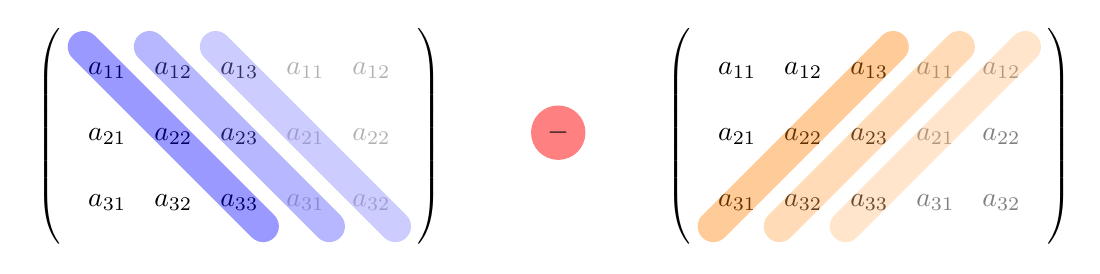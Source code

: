 \tikzset{node style ge/.style={circle}}

\begin{tikzpicture}[baseline=(A.center)]

  \tikzset{BarreStyle/.style =  {opacity=.4,line width=4 mm, color=#1}}
      \tikzset{SigneMoins/.style =   {above right=0em,opacity=1,circle,fill=#1!50}}

\matrix (A) [matrix of math nodes, nodes = {node style ge}, column sep=0 mm,%
left delimiter  = (,right delimiter = )]
{
 a_{11} & a_{12} & a_{13} & \color{black!30}a_{11} & \color{black!30}a_{12}  \\
 a_{21} & a_{22} & a_{23} & \color{black!30}a_{21} & \color{black!30}a_{22} \\
 a_{31} & a_{32} & a_{33} & \color{black!30}a_{31} & \color{black!30}a_{32} \\
};

 \draw [BarreStyle=blue,line cap=round] (A-1-1.north west) to (A-3-3.south east);
% \draw [BarreStyle=blue!50,line cap=round] (A-2-1.north west) to (A-3-2.south east);
% \draw [BarreStyle=blue!70,line cap=rect] (A-3-1.north west) to (A-3-1.south east);
 \draw [BarreStyle=blue!70,line cap=round] (A-1-2.north west) to (A-3-4.south east);
 \draw [BarreStyle=blue!50,line cap=round] (A-1-3.north west) to (A-3-5.south east);

%\draw[thick] (3.8,0) -- (4.2,0);
%\draw[thick] (3.8,0) -- (4.2,0) node[SigneMoins=red] {$-$};
\filldraw (3.8,-0.2) circle (0pt) node[SigneMoins=red] {$-$};



\matrix (B) [matrix of math nodes, nodes = {node style ge}, column sep=0 mm, %
left delimiter  = (,right delimiter = )]
at (8, 0)
{
 a_{11} & a_{12} & a_{13} & \color{black!50}a_{11} & \color{black!50}a_{12}  \\
 a_{21} & a_{22} & a_{23} & \color{black!50}a_{21} & \color{black!50}a_{22} \\
 a_{31} & a_{32} & a_{33} & \color{black!50}a_{31} & \color{black!50}a_{32} \\
};

 \draw [BarreStyle=orange,line cap=round] (B-3-1.south west) to (B-1-3.north east);
% \draw [BarreStyle=orange!50,line cap=round] (B-2-1.south west) to (B-1-2.north east);
% \draw [BarreStyle=orange!70,line cap=rect] (B-1-1.south west) to (B-1-1.north east);
 \draw [BarreStyle=orange!70,line cap=round] (B-3-2.south west) to (B-1-4.north east);
 \draw [BarreStyle=orange!50,line cap=round] (B-3-3.south west) to (B-1-5.north east);

\end{tikzpicture}

